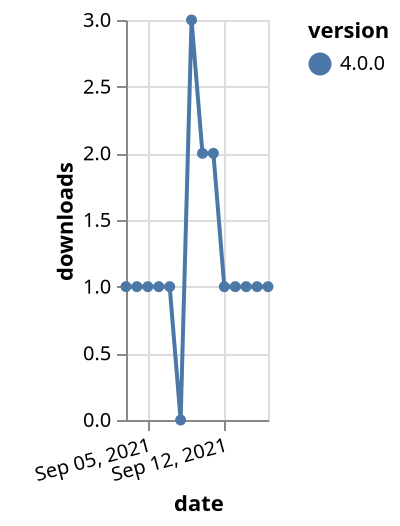 {"$schema": "https://vega.github.io/schema/vega-lite/v5.json", "description": "A simple bar chart with embedded data.", "data": {"values": [{"date": "2021-09-03", "total": 233, "delta": 1, "version": "4.0.0"}, {"date": "2021-09-04", "total": 234, "delta": 1, "version": "4.0.0"}, {"date": "2021-09-05", "total": 235, "delta": 1, "version": "4.0.0"}, {"date": "2021-09-06", "total": 236, "delta": 1, "version": "4.0.0"}, {"date": "2021-09-07", "total": 237, "delta": 1, "version": "4.0.0"}, {"date": "2021-09-08", "total": 237, "delta": 0, "version": "4.0.0"}, {"date": "2021-09-09", "total": 240, "delta": 3, "version": "4.0.0"}, {"date": "2021-09-10", "total": 242, "delta": 2, "version": "4.0.0"}, {"date": "2021-09-11", "total": 244, "delta": 2, "version": "4.0.0"}, {"date": "2021-09-12", "total": 245, "delta": 1, "version": "4.0.0"}, {"date": "2021-09-13", "total": 246, "delta": 1, "version": "4.0.0"}, {"date": "2021-09-14", "total": 247, "delta": 1, "version": "4.0.0"}, {"date": "2021-09-15", "total": 248, "delta": 1, "version": "4.0.0"}, {"date": "2021-09-16", "total": 249, "delta": 1, "version": "4.0.0"}]}, "width": "container", "mark": {"type": "line", "point": {"filled": true}}, "encoding": {"x": {"field": "date", "type": "temporal", "timeUnit": "yearmonthdate", "title": "date", "axis": {"labelAngle": -15}}, "y": {"field": "delta", "type": "quantitative", "title": "downloads"}, "color": {"field": "version", "type": "nominal"}, "tooltip": {"field": "delta"}}}